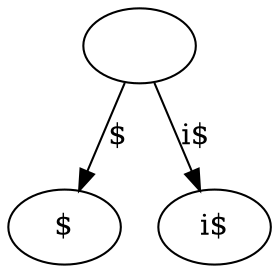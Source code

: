 // Suffix tree
digraph {
	"|" [label=""]
	"$|$" [label="$"]
	"|" -> "$|$" [label="$"]
	"i$|i$" [label="i$"]
	"|" -> "i$|i$" [label="i$"]
}

